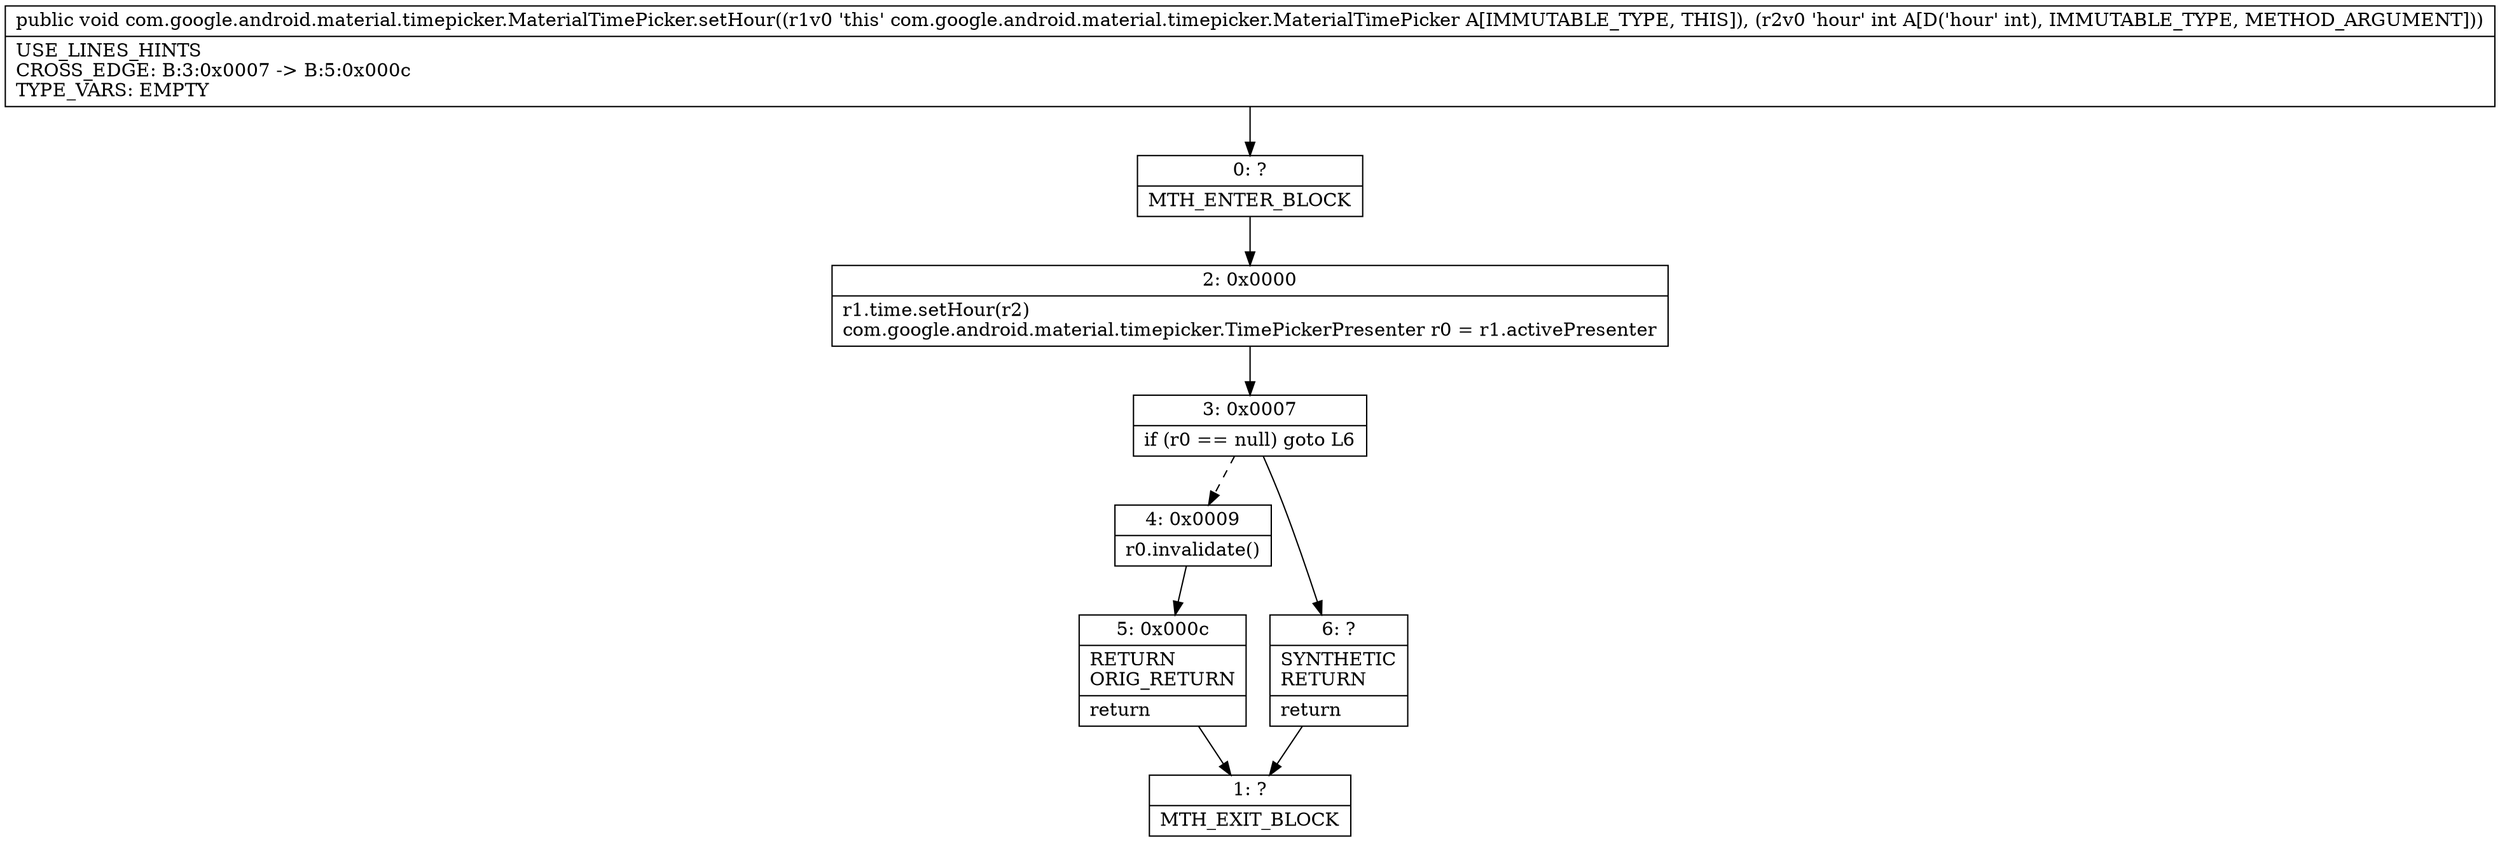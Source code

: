 digraph "CFG forcom.google.android.material.timepicker.MaterialTimePicker.setHour(I)V" {
Node_0 [shape=record,label="{0\:\ ?|MTH_ENTER_BLOCK\l}"];
Node_2 [shape=record,label="{2\:\ 0x0000|r1.time.setHour(r2)\lcom.google.android.material.timepicker.TimePickerPresenter r0 = r1.activePresenter\l}"];
Node_3 [shape=record,label="{3\:\ 0x0007|if (r0 == null) goto L6\l}"];
Node_4 [shape=record,label="{4\:\ 0x0009|r0.invalidate()\l}"];
Node_5 [shape=record,label="{5\:\ 0x000c|RETURN\lORIG_RETURN\l|return\l}"];
Node_1 [shape=record,label="{1\:\ ?|MTH_EXIT_BLOCK\l}"];
Node_6 [shape=record,label="{6\:\ ?|SYNTHETIC\lRETURN\l|return\l}"];
MethodNode[shape=record,label="{public void com.google.android.material.timepicker.MaterialTimePicker.setHour((r1v0 'this' com.google.android.material.timepicker.MaterialTimePicker A[IMMUTABLE_TYPE, THIS]), (r2v0 'hour' int A[D('hour' int), IMMUTABLE_TYPE, METHOD_ARGUMENT]))  | USE_LINES_HINTS\lCROSS_EDGE: B:3:0x0007 \-\> B:5:0x000c\lTYPE_VARS: EMPTY\l}"];
MethodNode -> Node_0;Node_0 -> Node_2;
Node_2 -> Node_3;
Node_3 -> Node_4[style=dashed];
Node_3 -> Node_6;
Node_4 -> Node_5;
Node_5 -> Node_1;
Node_6 -> Node_1;
}

